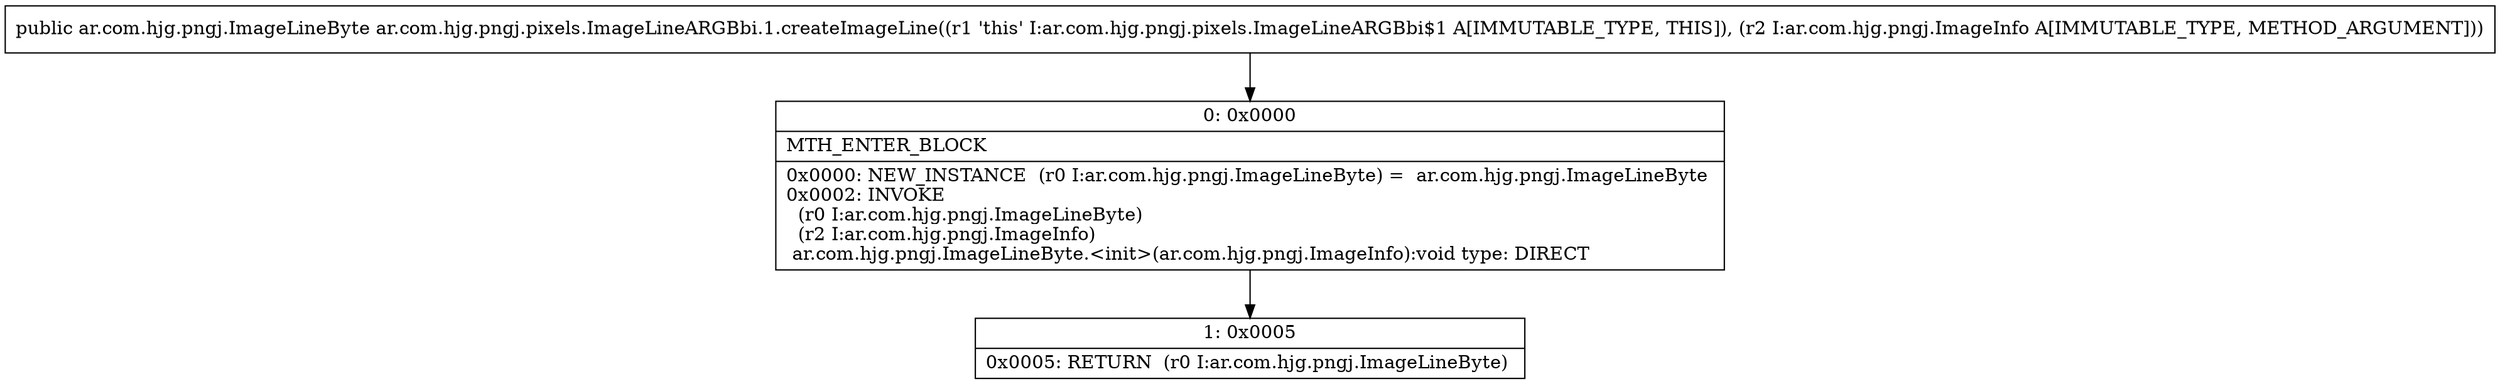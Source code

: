digraph "CFG forar.com.hjg.pngj.pixels.ImageLineARGBbi.1.createImageLine(Lar\/com\/hjg\/pngj\/ImageInfo;)Lar\/com\/hjg\/pngj\/ImageLineByte;" {
Node_0 [shape=record,label="{0\:\ 0x0000|MTH_ENTER_BLOCK\l|0x0000: NEW_INSTANCE  (r0 I:ar.com.hjg.pngj.ImageLineByte) =  ar.com.hjg.pngj.ImageLineByte \l0x0002: INVOKE  \l  (r0 I:ar.com.hjg.pngj.ImageLineByte)\l  (r2 I:ar.com.hjg.pngj.ImageInfo)\l ar.com.hjg.pngj.ImageLineByte.\<init\>(ar.com.hjg.pngj.ImageInfo):void type: DIRECT \l}"];
Node_1 [shape=record,label="{1\:\ 0x0005|0x0005: RETURN  (r0 I:ar.com.hjg.pngj.ImageLineByte) \l}"];
MethodNode[shape=record,label="{public ar.com.hjg.pngj.ImageLineByte ar.com.hjg.pngj.pixels.ImageLineARGBbi.1.createImageLine((r1 'this' I:ar.com.hjg.pngj.pixels.ImageLineARGBbi$1 A[IMMUTABLE_TYPE, THIS]), (r2 I:ar.com.hjg.pngj.ImageInfo A[IMMUTABLE_TYPE, METHOD_ARGUMENT])) }"];
MethodNode -> Node_0;
Node_0 -> Node_1;
}


